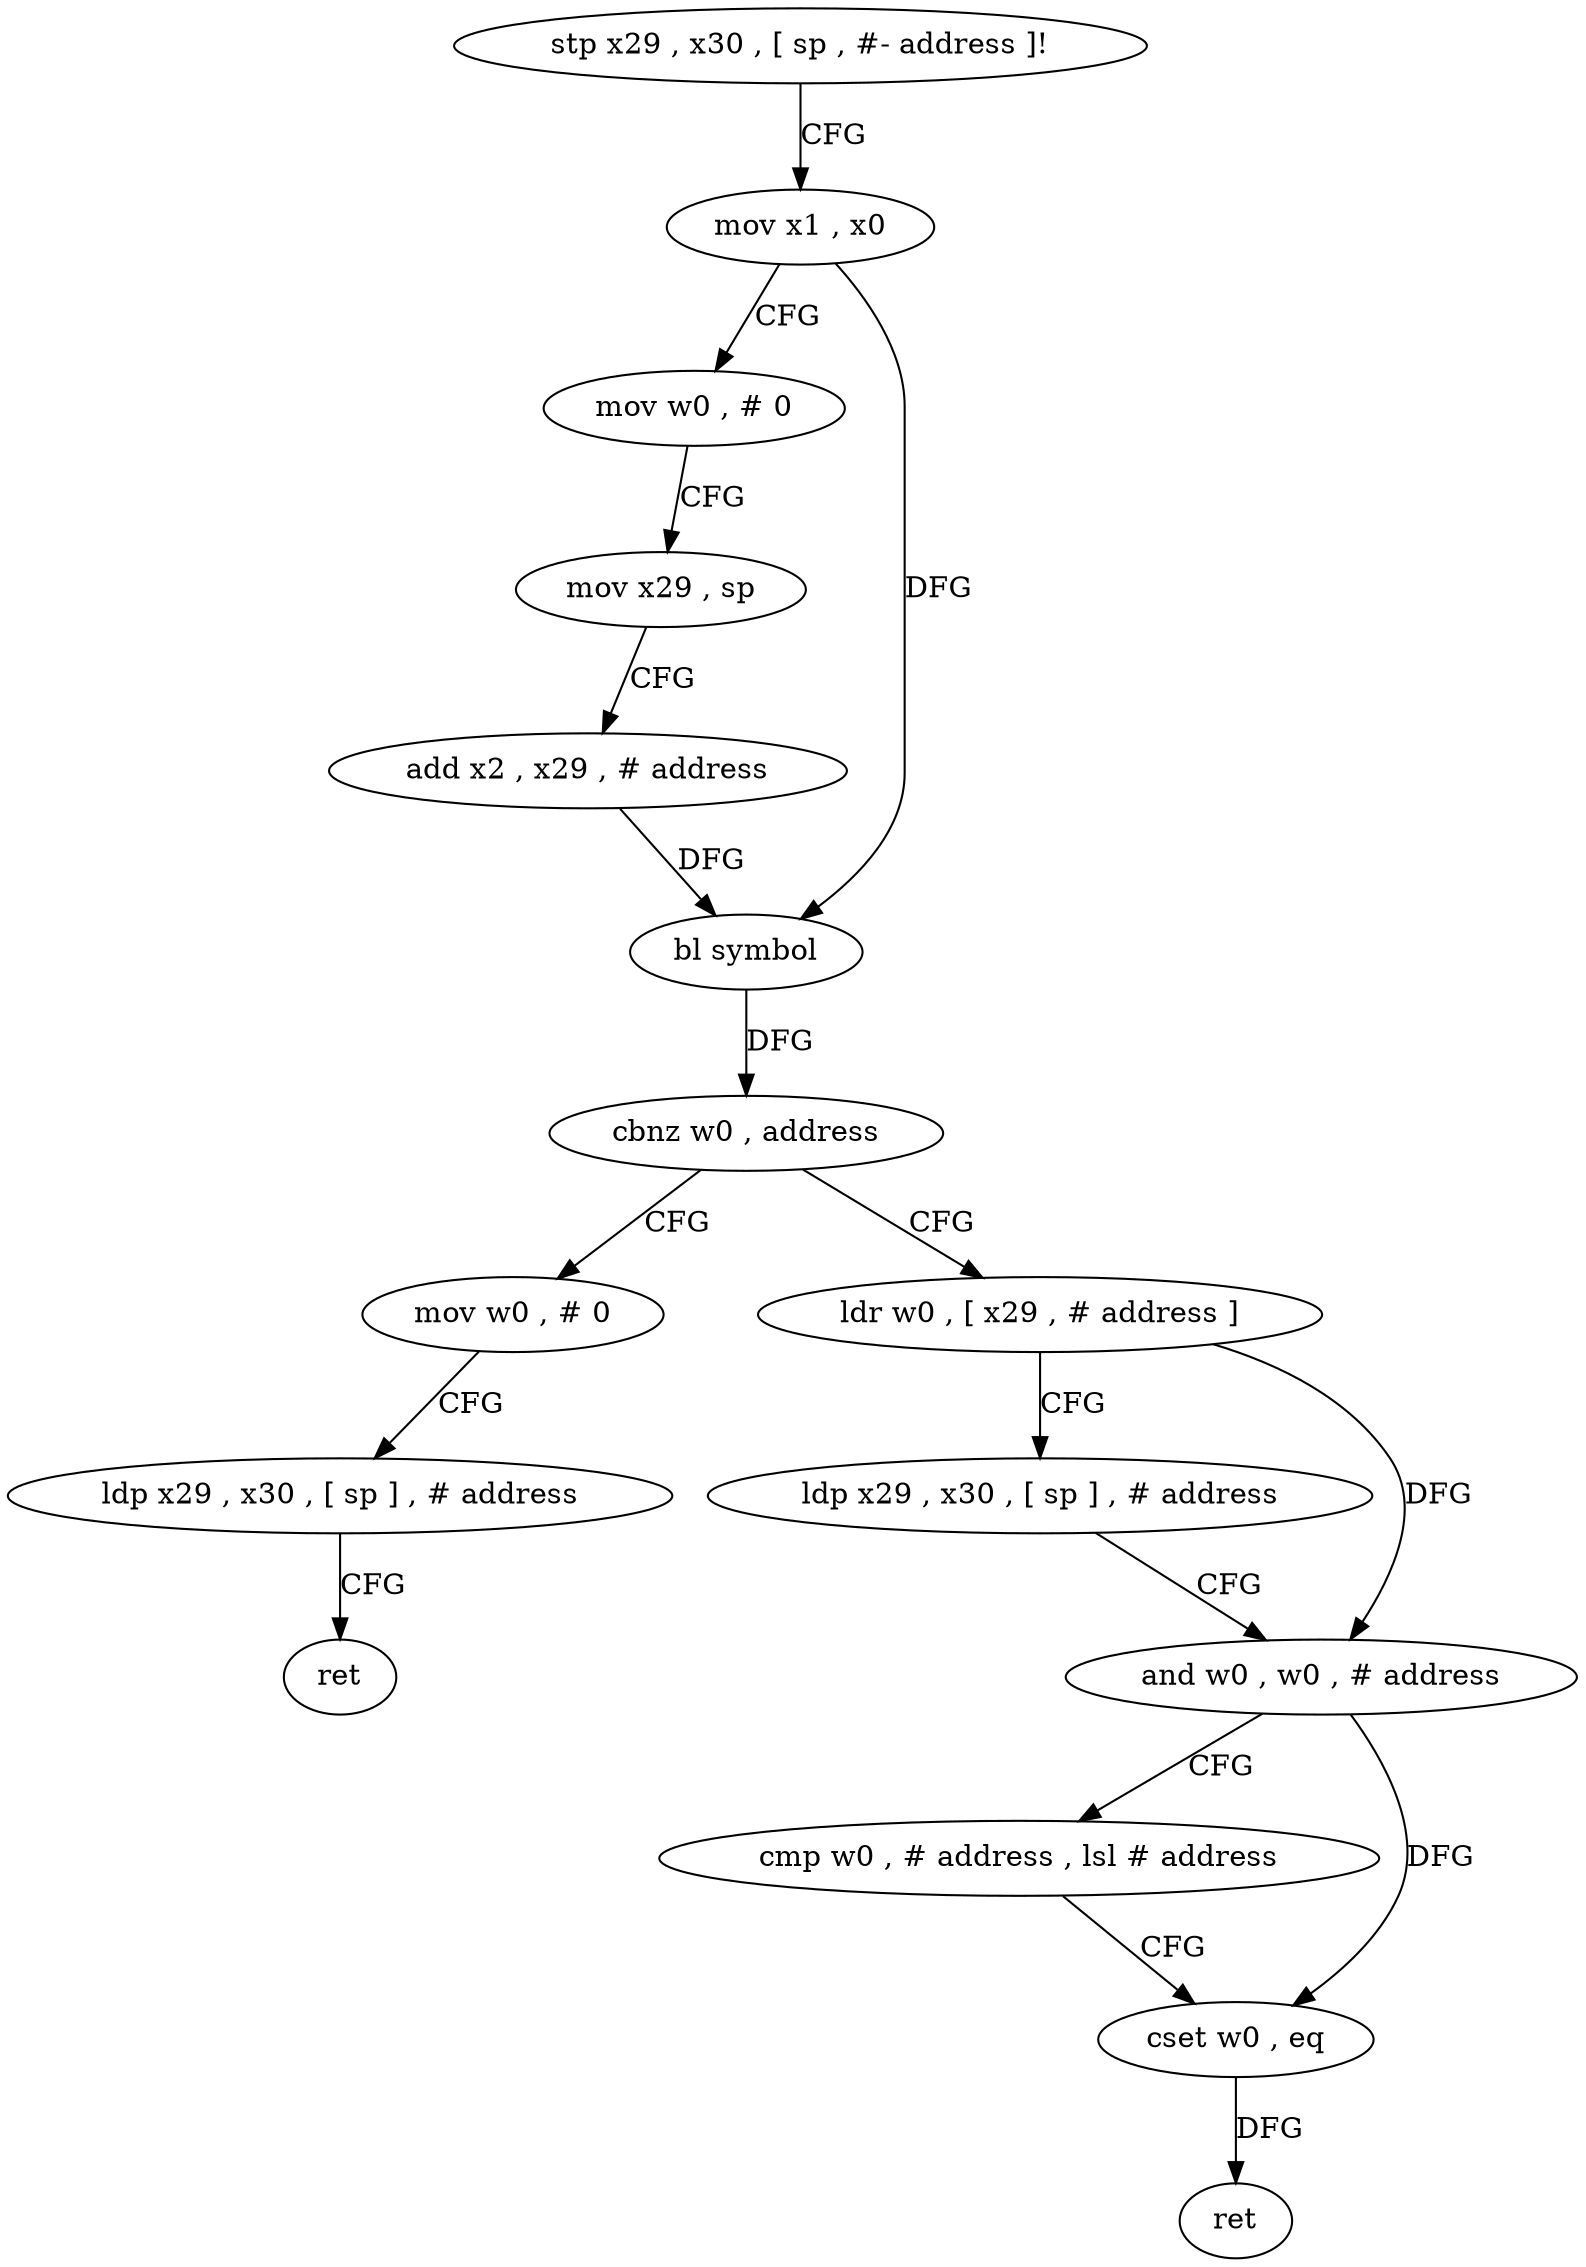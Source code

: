 digraph "func" {
"4283920" [label = "stp x29 , x30 , [ sp , #- address ]!" ]
"4283924" [label = "mov x1 , x0" ]
"4283928" [label = "mov w0 , # 0" ]
"4283932" [label = "mov x29 , sp" ]
"4283936" [label = "add x2 , x29 , # address" ]
"4283940" [label = "bl symbol" ]
"4283944" [label = "cbnz w0 , address" ]
"4283976" [label = "mov w0 , # 0" ]
"4283948" [label = "ldr w0 , [ x29 , # address ]" ]
"4283980" [label = "ldp x29 , x30 , [ sp ] , # address" ]
"4283984" [label = "ret" ]
"4283952" [label = "ldp x29 , x30 , [ sp ] , # address" ]
"4283956" [label = "and w0 , w0 , # address" ]
"4283960" [label = "cmp w0 , # address , lsl # address" ]
"4283964" [label = "cset w0 , eq" ]
"4283968" [label = "ret" ]
"4283920" -> "4283924" [ label = "CFG" ]
"4283924" -> "4283928" [ label = "CFG" ]
"4283924" -> "4283940" [ label = "DFG" ]
"4283928" -> "4283932" [ label = "CFG" ]
"4283932" -> "4283936" [ label = "CFG" ]
"4283936" -> "4283940" [ label = "DFG" ]
"4283940" -> "4283944" [ label = "DFG" ]
"4283944" -> "4283976" [ label = "CFG" ]
"4283944" -> "4283948" [ label = "CFG" ]
"4283976" -> "4283980" [ label = "CFG" ]
"4283948" -> "4283952" [ label = "CFG" ]
"4283948" -> "4283956" [ label = "DFG" ]
"4283980" -> "4283984" [ label = "CFG" ]
"4283952" -> "4283956" [ label = "CFG" ]
"4283956" -> "4283960" [ label = "CFG" ]
"4283956" -> "4283964" [ label = "DFG" ]
"4283960" -> "4283964" [ label = "CFG" ]
"4283964" -> "4283968" [ label = "DFG" ]
}
